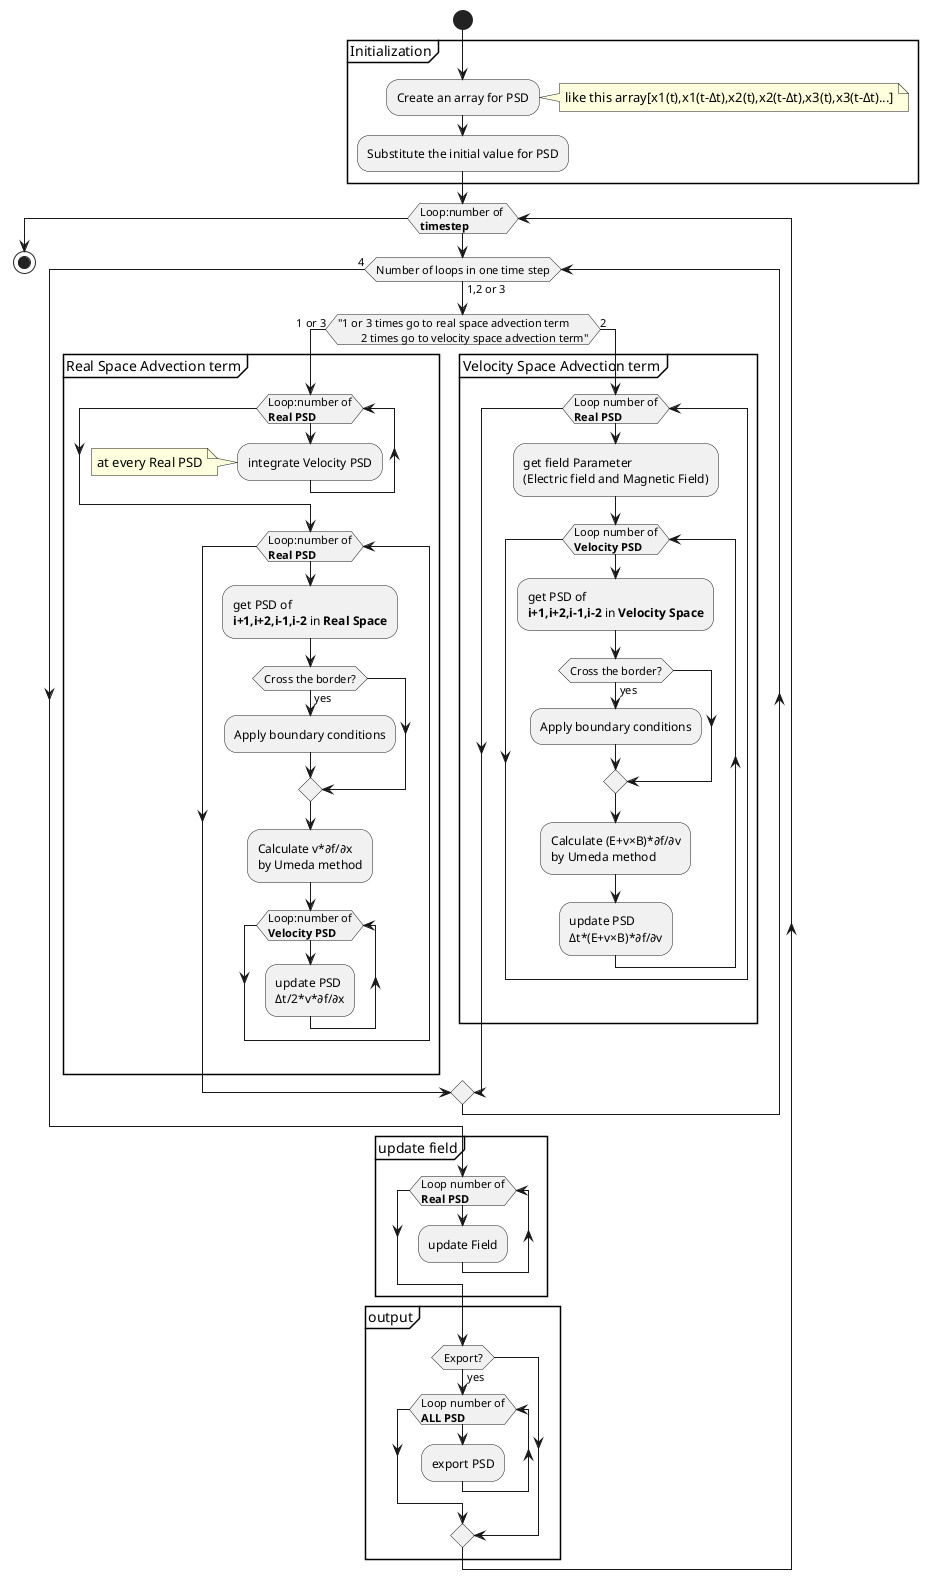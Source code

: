 @startuml activity_diagram_outline
start 
partition Initialization {
    :Create an array for PSD;
    note right:like this array[x1(t),x1(t-Δt),x2(t),x2(t-Δt),x3(t),x3(t-Δt)...]

    :Substitute the initial value for PSD;
}

while(Loop:number of \n**timestep**)
    while(Number of loops in one time step) is (1,2 or 3)
        if("1 or 3 times go to real space advection term
        2 times go to velocity space advection term") then(1 or 3)
     
            partition "Real Space Advection term" {
                while (Loop:number of\n**Real PSD**)
                    :integrate Velocity PSD;
                    note:at every Real PSD
                endwhile

                while(Loop:number of\n**Real PSD**)
                    :get PSD of 
                    **i+1,i+2,i-1,i-2** in **Real Space**;
                    
                    if(Cross the border?) then(yes)
                    :Apply boundary conditions;
                    endif

                    :Calculate v*∂f/∂x 
                    by Umeda method;
                    while(Loop:number of\n**Velocity PSD**)
                        :update PSD 
                        Δt/2*v*∂f/∂x;
                    endwhile

                endwhile
            }
        else(2)
            partition "Velocity Space Advection term"{
                while(Loop number of\n**Real PSD**)
                    :get field Parameter
                    (Electric field and Magnetic Field);
                    while(Loop number of\n**Velocity PSD**)
                        :get PSD of 
                        **i+1,i+2,i-1,i-2** in **Velocity Space**;
                        
                        if(Cross the border?) then(yes)
                        :Apply boundary conditions;
                        endif

                        :Calculate (E+v×B)*∂f/∂v 
                        by Umeda method;
                        :update PSD 
                        Δt*(E+v×B)*∂f/∂v;
                    endwhile
                endwhile
            }
        endif
    end while(4)

    partition "update field" {
        while(Loop number of\n**Real PSD**)
                :update Field;
        endwhile
    }

    partition output {
        if(Export?) then (yes)
            while(Loop number of\n**ALL PSD**)
                :export PSD;
            endwhile
        endif
    }
endwhile


stop

@end uml
